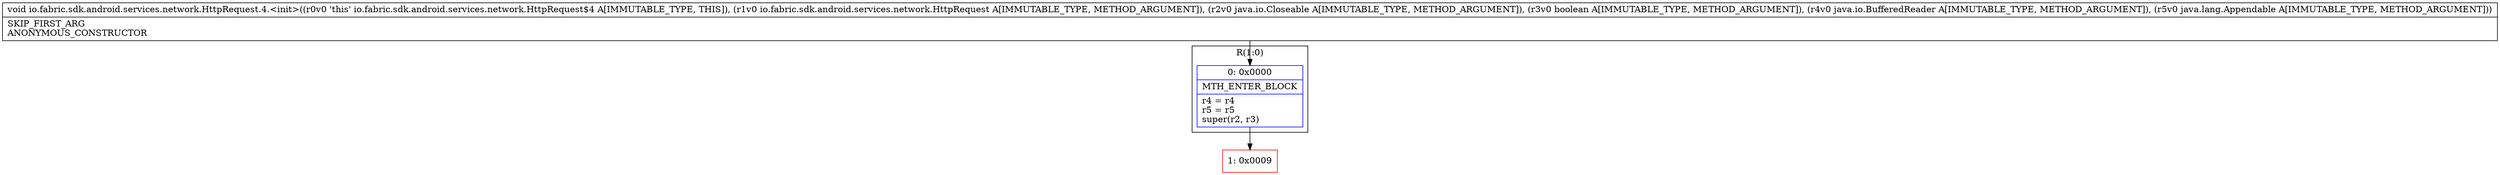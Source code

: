 digraph "CFG forio.fabric.sdk.android.services.network.HttpRequest.4.\<init\>(Lio\/fabric\/sdk\/android\/services\/network\/HttpRequest;Ljava\/io\/Closeable;ZLjava\/io\/BufferedReader;Ljava\/lang\/Appendable;)V" {
subgraph cluster_Region_1789832746 {
label = "R(1:0)";
node [shape=record,color=blue];
Node_0 [shape=record,label="{0\:\ 0x0000|MTH_ENTER_BLOCK\l|r4 = r4\lr5 = r5\lsuper(r2, r3)\l}"];
}
Node_1 [shape=record,color=red,label="{1\:\ 0x0009}"];
MethodNode[shape=record,label="{void io.fabric.sdk.android.services.network.HttpRequest.4.\<init\>((r0v0 'this' io.fabric.sdk.android.services.network.HttpRequest$4 A[IMMUTABLE_TYPE, THIS]), (r1v0 io.fabric.sdk.android.services.network.HttpRequest A[IMMUTABLE_TYPE, METHOD_ARGUMENT]), (r2v0 java.io.Closeable A[IMMUTABLE_TYPE, METHOD_ARGUMENT]), (r3v0 boolean A[IMMUTABLE_TYPE, METHOD_ARGUMENT]), (r4v0 java.io.BufferedReader A[IMMUTABLE_TYPE, METHOD_ARGUMENT]), (r5v0 java.lang.Appendable A[IMMUTABLE_TYPE, METHOD_ARGUMENT]))  | SKIP_FIRST_ARG\lANONYMOUS_CONSTRUCTOR\l}"];
MethodNode -> Node_0;
Node_0 -> Node_1;
}

